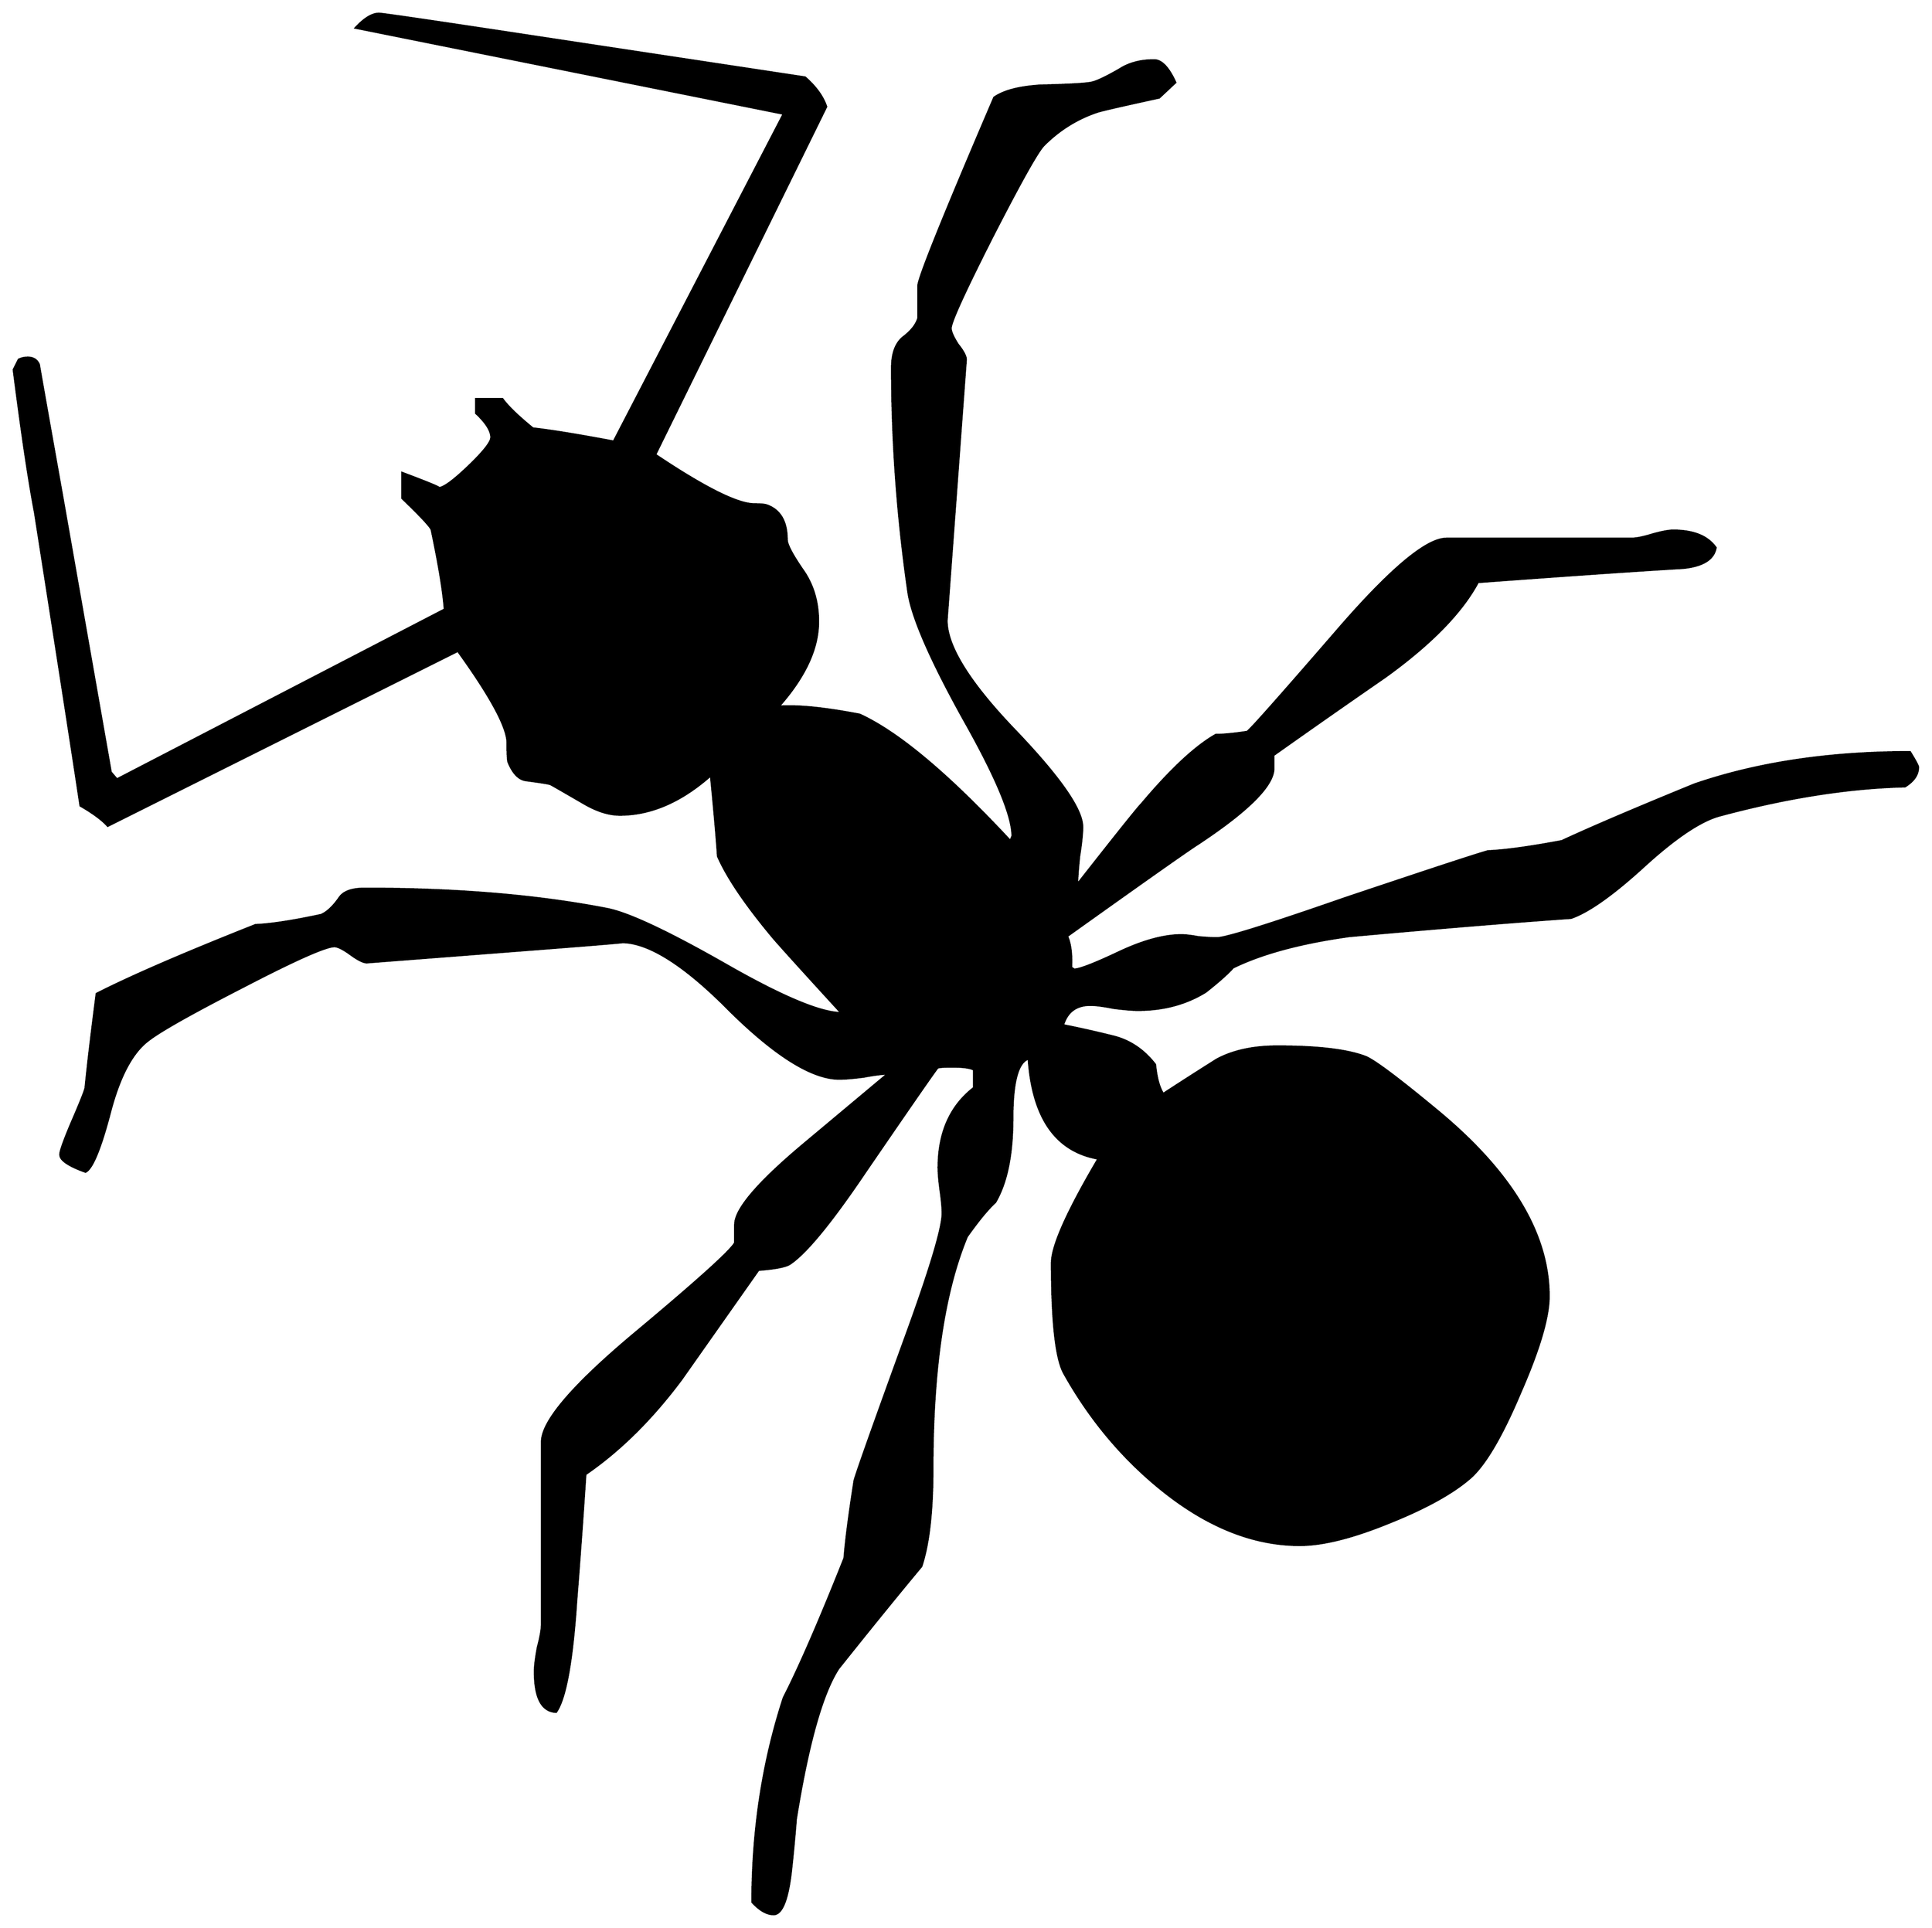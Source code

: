 


\begin{tikzpicture}[y=0.80pt, x=0.80pt, yscale=-1.0, xscale=1.0, inner sep=0pt, outer sep=0pt]
\begin{scope}[shift={(100.0,1713.0)},nonzero rule]
  \path[draw=.,fill=.,line width=1.600pt] (1964.0,-784.0) ..
    controls (1964.0,-776.667) and (1959.667,-770.333) ..
    (1951.0,-765.0) .. controls (1895.0,-763.667) and
    (1833.667,-754.0) .. (1767.0,-736.0) .. controls
    (1748.333,-730.667) and (1723.667,-714.0) .. (1693.0,-686.0) ..
    controls (1662.333,-658.0) and (1638.333,-641.0) ..
    (1621.0,-635.0) .. controls (1563.667,-631.0) and
    (1490.667,-625.0) .. (1402.0,-617.0) .. controls
    (1354.0,-610.333) and (1315.667,-600.0) .. (1287.0,-586.0) ..
    controls (1281.667,-580.0) and (1272.667,-572.0) ..
    (1260.0,-562.0) .. controls (1240.667,-550.0) and
    (1218.333,-544.0) .. (1193.0,-544.0) .. controls
    (1187.667,-544.0) and (1179.667,-544.667) .. (1169.0,-546.0) ..
    controls (1159.0,-548.0) and (1151.333,-549.0) ..
    (1146.0,-549.0) .. controls (1132.0,-549.0) and
    (1123.0,-542.333) .. (1119.0,-529.0) .. controls
    (1135.667,-525.667) and (1152.0,-522.0) .. (1168.0,-518.0) ..
    controls (1184.667,-514.0) and (1198.667,-504.667) ..
    (1210.0,-490.0) .. controls (1211.333,-476.667) and
    (1214.0,-467.0) .. (1218.0,-461.0) .. controls
    (1235.333,-472.333) and (1253.0,-483.667) .. (1271.0,-495.0) ..
    controls (1287.0,-503.667) and (1307.0,-508.0) ..
    (1331.0,-508.0) .. controls (1370.333,-508.0) and
    (1399.0,-504.667) .. (1417.0,-498.0) .. controls
    (1425.0,-495.333) and (1448.333,-478.0) .. (1487.0,-446.0) ..
    controls (1561.667,-384.667) and (1599.0,-323.0) ..
    (1599.0,-261.0) .. controls (1599.0,-240.333) and
    (1589.667,-208.667) .. (1571.0,-166.0) .. controls
    (1553.0,-123.333) and (1536.667,-95.333) .. (1522.0,-82.0) ..
    controls (1504.667,-66.667) and (1477.667,-51.667) .. (1441.0,-37.0)
    .. controls (1405.0,-22.333) and (1375.667,-15.0) ..
    (1353.0,-15.0) .. controls (1307.0,-15.0) and (1261.333,-33.333)
    .. (1216.0,-70.0) .. controls (1177.333,-101.333) and
    (1145.333,-139.667) .. (1120.0,-185.0) .. controls
    (1112.0,-199.667) and (1108.0,-236.0) .. (1108.0,-294.0) ..
    controls (1108.0,-310.667) and (1123.333,-345.0) ..
    (1154.0,-397.0) .. controls (1112.0,-404.333) and
    (1089.0,-437.333) .. (1085.0,-496.0) .. controls
    (1074.333,-492.667) and (1069.0,-473.0) .. (1069.0,-437.0) ..
    controls (1069.0,-401.0) and (1063.333,-373.333) ..
    (1052.0,-354.0) .. controls (1044.667,-347.333) and
    (1035.333,-336.0) .. (1024.0,-320.0) .. controls
    (1001.333,-265.333) and (990.0,-189.0) .. (990.0,-91.0) ..
    controls (990.0,-48.333) and (986.333,-16.0) .. (979.0,6.0) ..
    controls (955.667,34.0) and (928.333,67.667) .. (897.0,107.0) ..
    controls (881.0,131.667) and (867.0,181.333) .. (855.0,256.0) ..
    controls (853.667,273.333) and (852.0,291.0) .. (850.0,309.0) ..
    controls (846.667,336.333) and (841.0,350.0) .. (833.0,350.0) ..
    controls (826.333,350.0) and (819.333,346.0) .. (812.0,338.0) ..
    controls (812.0,266.667) and (822.333,199.333) .. (843.0,136.0) ..
    controls (858.333,106.0) and (878.333,60.0) .. (903.0,-2.0) ..
    controls (904.333,-19.333) and (907.667,-45.0) .. (913.0,-79.0) ..
    controls (915.667,-88.333) and (932.0,-134.333) .. (962.0,-217.0)
    .. controls (987.333,-286.333) and (1000.0,-328.333) ..
    (1000.0,-343.0) .. controls (1000.0,-348.333) and
    (999.333,-355.667) .. (998.0,-365.0) .. controls (996.667,-375.0)
    and (996.0,-382.667) .. (996.0,-388.0) .. controls
    (996.0,-422.667) and (1007.667,-449.0) .. (1031.0,-467.0) --
    (1031.0,-485.0) .. controls (1027.667,-487.0) and
    (1020.333,-488.0) .. (1009.0,-488.0) .. controls
    (1001.667,-488.0) and (997.0,-487.667) .. (995.0,-487.0) ..
    controls (990.333,-481.0) and (966.333,-446.333) .. (923.0,-383.0)
    .. controls (889.667,-333.667) and (865.0,-303.667) ..
    (849.0,-293.0) .. controls (845.0,-290.333) and (834.667,-288.333)
    .. (818.0,-287.0) .. controls (792.667,-251.0) and
    (767.333,-215.0) .. (742.0,-179.0) .. controls (712.667,-139.667)
    and (681.0,-108.333) .. (647.0,-85.0) .. controls
    (644.333,-43.667) and (641.333,-2.0) .. (638.0,40.0) .. controls
    (634.0,100.0) and (627.333,136.667) .. (618.0,150.0) .. controls
    (604.0,149.333) and (597.0,136.0) .. (597.0,110.0) .. controls
    (597.0,104.667) and (598.0,96.667) .. (600.0,86.0) .. controls
    (602.667,76.0) and (604.0,68.333) .. (604.0,63.0) --
    (604.0,-117.0) .. controls (604.0,-137.0) and (633.667,-172.0)
    .. (693.0,-222.0) .. controls (757.667,-276.0) and
    (791.667,-306.667) .. (795.0,-314.0) .. controls (795.0,-314.0)
    and (795.0,-320.0) .. (795.0,-332.0) .. controls
    (795.0,-346.667) and (816.667,-372.333) .. (860.0,-409.0) ..
    controls (888.667,-433.0) and (917.333,-457.0) .. (946.0,-481.0)
    .. controls (940.667,-481.0) and (932.667,-480.0) ..
    (922.0,-478.0) .. controls (911.333,-476.667) and (903.333,-476.0)
    .. (898.0,-476.0) .. controls (871.333,-476.0) and
    (835.333,-498.333) .. (790.0,-543.0) .. controls (745.333,-588.333)
    and (709.667,-611.0) .. (683.0,-611.0) .. controls
    (687.0,-611.0) and (659.0,-608.667) .. (599.0,-604.0) --
    (431.0,-591.0) .. controls (427.667,-591.0) and (422.333,-593.667)
    .. (415.0,-599.0) .. controls (407.667,-604.333) and
    (402.333,-607.0) .. (399.0,-607.0) .. controls (390.333,-607.0)
    and (360.333,-593.667) .. (309.0,-567.0) .. controls
    (258.333,-541.0) and (227.0,-523.333) .. (215.0,-514.0) ..
    controls (199.0,-502.0) and (186.333,-478.0) .. (177.0,-442.0)
    .. controls (167.667,-406.667) and (159.667,-387.333) ..
    (153.0,-384.0) .. controls (136.333,-390.0) and (128.0,-395.667)
    .. (128.0,-401.0) .. controls (128.0,-404.333) and
    (131.667,-414.667) .. (139.0,-432.0) .. controls (147.667,-452.0)
    and (152.333,-463.667) .. (153.0,-467.0) .. controls
    (155.0,-487.667) and (158.667,-518.667) .. (164.0,-560.0) ..
    controls (198.0,-577.333) and (250.333,-600.0) .. (321.0,-628.0)
    .. controls (336.333,-628.667) and (358.0,-632.0) ..
    (386.0,-638.0) .. controls (392.0,-640.667) and (398.0,-646.333)
    .. (404.0,-655.0) .. controls (408.0,-661.0) and
    (416.333,-664.0) .. (429.0,-664.0) .. controls (519.667,-664.0)
    and (599.333,-657.333) .. (668.0,-644.0) .. controls
    (689.333,-640.0) and (729.667,-621.0) .. (789.0,-587.0) ..
    controls (843.0,-556.333) and (880.0,-541.0) .. (900.0,-541.0)
    .. controls (864.0,-580.333) and (841.667,-605.0) ..
    (833.0,-615.0) .. controls (805.667,-647.667) and (787.333,-674.667)
    .. (778.0,-696.0) .. controls (776.667,-715.333) and
    (774.333,-742.0) .. (771.0,-776.0) .. controls (741.667,-750.0)
    and (711.667,-737.0) .. (681.0,-737.0) .. controls
    (670.333,-737.0) and (658.667,-740.667) .. (646.0,-748.0) ..
    controls (625.333,-760.0) and (614.333,-766.333) .. (613.0,-767.0)
    .. controls (612.333,-767.667) and (604.333,-769.0) ..
    (589.0,-771.0) .. controls (581.667,-771.667) and (575.667,-777.667)
    .. (571.0,-789.0) .. controls (570.333,-790.333) and
    (570.0,-796.667) .. (570.0,-808.0) .. controls (570.0,-823.333)
    and (553.667,-853.667) .. (521.0,-899.0) -- (175.0,-726.0) ..
    controls (169.667,-732.0) and (160.667,-738.667) .. (148.0,-746.0)
    .. controls (141.333,-790.667) and (126.333,-887.333) ..
    (103.0,-1036.0) .. controls (97.0,-1067.333) and
    (90.0,-1114.333) .. (82.0,-1177.0) -- (87.0,-1187.0) ..
    controls (89.667,-1188.333) and (92.667,-1189.0) .. (96.0,-1189.0)
    .. controls (101.333,-1189.0) and (105.0,-1186.667) ..
    (107.0,-1182.0) .. controls (107.0,-1181.333) and
    (114.667,-1138.0) .. (130.0,-1052.0) -- (178.0,-779.0) --
    (184.0,-772.0) -- (508.0,-940.0) .. controls (506.667,-958.0)
    and (502.333,-984.333) .. (495.0,-1019.0) .. controls
    (493.667,-1022.333) and (484.0,-1032.667) .. (466.0,-1050.0) --
    (466.0,-1075.0) .. controls (492.667,-1065.0) and
    (504.667,-1060.0) .. (502.0,-1060.0) .. controls
    (506.667,-1060.0) and (516.333,-1067.0) .. (531.0,-1081.0) ..
    controls (546.333,-1095.667) and (554.0,-1105.333) ..
    (554.0,-1110.0) .. controls (554.0,-1116.667) and
    (549.0,-1124.667) .. (539.0,-1134.0) -- (539.0,-1148.0) --
    (565.0,-1148.0) .. controls (570.333,-1140.667) and
    (580.333,-1131.0) .. (595.0,-1119.0) .. controls
    (613.0,-1117.0) and (639.667,-1112.667) .. (675.0,-1106.0) --
    (843.0,-1430.0) -- (420.0,-1515.0) .. controls
    (428.667,-1524.333) and (436.333,-1529.0) .. (443.0,-1529.0) ..
    controls (446.333,-1529.0) and (492.0,-1522.333) ..
    (580.0,-1509.0) -- (864.0,-1466.0) .. controls
    (874.667,-1456.667) and (881.667,-1447.0) .. (885.0,-1437.0) --
    (716.0,-1093.0) .. controls (764.667,-1060.333) and
    (797.333,-1044.0) .. (814.0,-1044.0) .. controls
    (820.0,-1044.0) and (824.0,-1043.667) .. (826.0,-1043.0) ..
    controls (839.333,-1038.333) and (846.0,-1027.0) ..
    (846.0,-1009.0) .. controls (846.0,-1004.333) and
    (851.0,-994.667) .. (861.0,-980.0) .. controls (871.667,-965.333)
    and (877.0,-948.0) .. (877.0,-928.0) .. controls
    (877.0,-901.333) and (864.0,-873.333) .. (838.0,-844.0) ..
    controls (856.667,-845.333) and (883.333,-842.667) .. (918.0,-836.0)
    .. controls (956.0,-818.667) and (1005.667,-777.0) ..
    (1067.0,-711.0) -- (1069.0,-716.0) .. controls
    (1069.0,-736.0) and (1053.0,-774.333) .. (1021.0,-831.0) ..
    controls (987.667,-891.0) and (969.333,-933.333) .. (966.0,-958.0)
    .. controls (955.333,-1032.0) and (950.0,-1105.667) ..
    (950.0,-1179.0) .. controls (950.0,-1193.0) and
    (953.667,-1203.0) .. (961.0,-1209.0) .. controls
    (969.0,-1215.0) and (974.0,-1221.333) .. (976.0,-1228.0) ..
    controls (976.0,-1228.0) and (976.0,-1238.667) ..
    (976.0,-1260.0) .. controls (976.0,-1267.333) and
    (1001.0,-1329.333) .. (1051.0,-1446.0) .. controls
    (1060.333,-1452.667) and (1075.667,-1456.667) .. (1097.0,-1458.0) ..
    controls (1125.667,-1458.667) and (1142.667,-1459.667) ..
    (1148.0,-1461.0) .. controls (1153.333,-1462.333) and
    (1162.333,-1466.667) .. (1175.0,-1474.0) .. controls
    (1184.333,-1480.0) and (1195.667,-1483.0) .. (1209.0,-1483.0) ..
    controls (1216.333,-1483.0) and (1223.333,-1475.667) ..
    (1230.0,-1461.0) -- (1214.0,-1446.0) .. controls
    (1177.333,-1438.0) and (1157.0,-1433.333) .. (1153.0,-1432.0) ..
    controls (1133.0,-1425.333) and (1115.333,-1414.333) ..
    (1100.0,-1399.0) .. controls (1094.0,-1393.0) and
    (1077.0,-1362.667) .. (1049.0,-1308.0) .. controls
    (1021.667,-1254.0) and (1008.0,-1224.0) .. (1008.0,-1218.0) ..
    controls (1008.0,-1214.667) and (1010.333,-1209.333) ..
    (1015.0,-1202.0) .. controls (1020.333,-1195.333) and
    (1023.0,-1190.333) .. (1023.0,-1187.0) -- (1004.0,-929.0) ..
    controls (1004.0,-903.667) and (1026.333,-867.667) ..
    (1071.0,-821.0) .. controls (1115.667,-774.333) and
    (1138.0,-742.333) .. (1138.0,-725.0) .. controls
    (1138.0,-718.333) and (1137.0,-708.667) .. (1135.0,-696.0) ..
    controls (1133.667,-683.333) and (1133.0,-674.0) ..
    (1133.0,-668.0) .. controls (1171.667,-717.333) and
    (1193.0,-744.0) .. (1197.0,-748.0) .. controls
    (1225.667,-782.0) and (1250.0,-804.667) .. (1270.0,-816.0) ..
    controls (1277.333,-816.0) and (1287.667,-817.0) ..
    (1301.0,-819.0) .. controls (1303.0,-819.667) and
    (1332.0,-852.333) .. (1388.0,-917.0) .. controls
    (1441.333,-979.0) and (1478.0,-1010.0) .. (1498.0,-1010.0) --
    (1681.0,-1010.0) .. controls (1685.667,-1010.0) and
    (1692.333,-1011.333) .. (1701.0,-1014.0) .. controls
    (1710.333,-1016.667) and (1717.333,-1018.0) .. (1722.0,-1018.0) ..
    controls (1742.0,-1018.0) and (1756.0,-1012.333) ..
    (1764.0,-1001.0) .. controls (1762.0,-989.667) and
    (1751.333,-983.0) .. (1732.0,-981.0) .. controls
    (1686.667,-978.333) and (1619.0,-973.667) .. (1529.0,-967.0) ..
    controls (1513.0,-937.0) and (1482.333,-905.667) ..
    (1437.0,-873.0) .. controls (1400.333,-847.667) and
    (1363.667,-822.0) .. (1327.0,-796.0) .. controls
    (1327.0,-796.0) and (1327.0,-791.667) .. (1327.0,-783.0) ..
    controls (1327.0,-765.667) and (1301.0,-740.0) ..
    (1249.0,-706.0) .. controls (1235.0,-696.667) and
    (1193.0,-667.0) .. (1123.0,-617.0) .. controls
    (1126.333,-609.667) and (1127.667,-599.333) .. (1127.0,-586.0) --
    (1130.0,-584.0) .. controls (1135.333,-584.0) and
    (1150.0,-589.667) .. (1174.0,-601.0) .. controls
    (1198.0,-612.333) and (1218.667,-618.0) .. (1236.0,-618.0) ..
    controls (1240.0,-618.0) and (1245.667,-617.333) ..
    (1253.0,-616.0) .. controls (1261.0,-615.333) and
    (1267.0,-615.0) .. (1271.0,-615.0) .. controls
    (1279.667,-615.0) and (1321.333,-628.0) .. (1396.0,-654.0) ..
    controls (1479.333,-682.0) and (1527.0,-697.667) ..
    (1539.0,-701.0) .. controls (1555.667,-701.667) and
    (1580.0,-705.0) .. (1612.0,-711.0) .. controls
    (1640.667,-724.333) and (1684.333,-743.0) .. (1743.0,-767.0) ..
    controls (1805.0,-788.333) and (1876.0,-799.0) ..
    (1956.0,-799.0) .. controls (1961.333,-790.333) and
    (1964.0,-785.333) .. (1964.0,-784.0) -- cycle;
\end{scope}

\end{tikzpicture}

